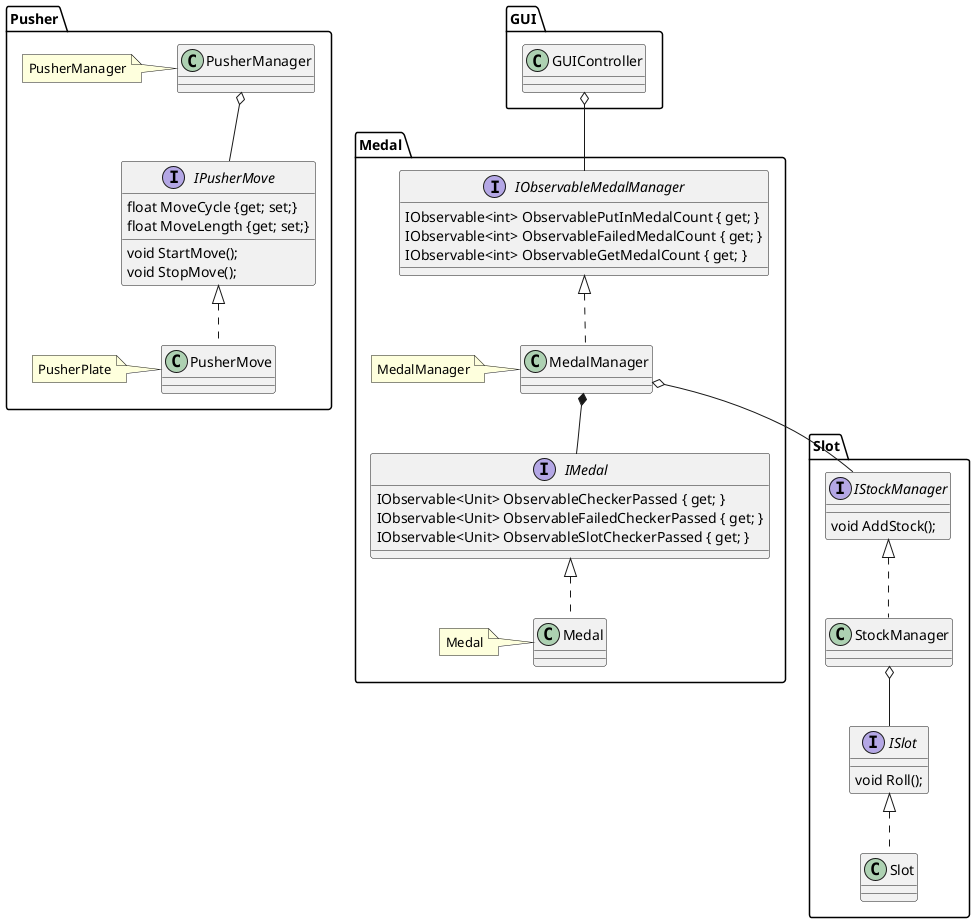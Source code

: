 @startuml MedalPusherGameClassDiaglam

namespace Pusher{

    class PusherManager
    note left:PusherManager

    interface IPusherMove{
        void StartMove();
        void StopMove();
        float MoveCycle {get; set;}
        float MoveLength {get; set;}
    }
    class PusherMove
    note left : PusherPlate

    IPusherMove <|.. PusherMove
    PusherManager o-- IPusherMove
}

namespace Medal{
    interface IMedal{
		IObservable<Unit> ObservableCheckerPassed { get; }
		IObservable<Unit> ObservableFailedCheckerPassed { get; }
		IObservable<Unit> ObservableSlotCheckerPassed { get; }
    }
    class Medal
    note left : Medal

    IMedal <|.. Medal

    interface IObservableMedalManager{
        IObservable<int> ObservablePutInMedalCount { get; }
		IObservable<int> ObservableFailedMedalCount { get; }
		IObservable<int> ObservableGetMedalCount { get; }
    }
    class MedalManager
    note left : MedalManager

    IObservableMedalManager <|.. MedalManager

    MedalManager *-- IMedal
}

namespace GUI{
    class GUIController
}

namespace Slot{

    interface ISlot{
        void Roll();
    }
    class Slot

    ISlot <|.. Slot

    interface IStockManager{
        void AddStock();
    }
    class StockManager

    IStockManager <|.. StockManager

    StockManager o-- ISlot
}

GUI.GUIController o-- Medal.IObservableMedalManager

Medal.MedalManager o-- Slot.IStockManager

@enduml